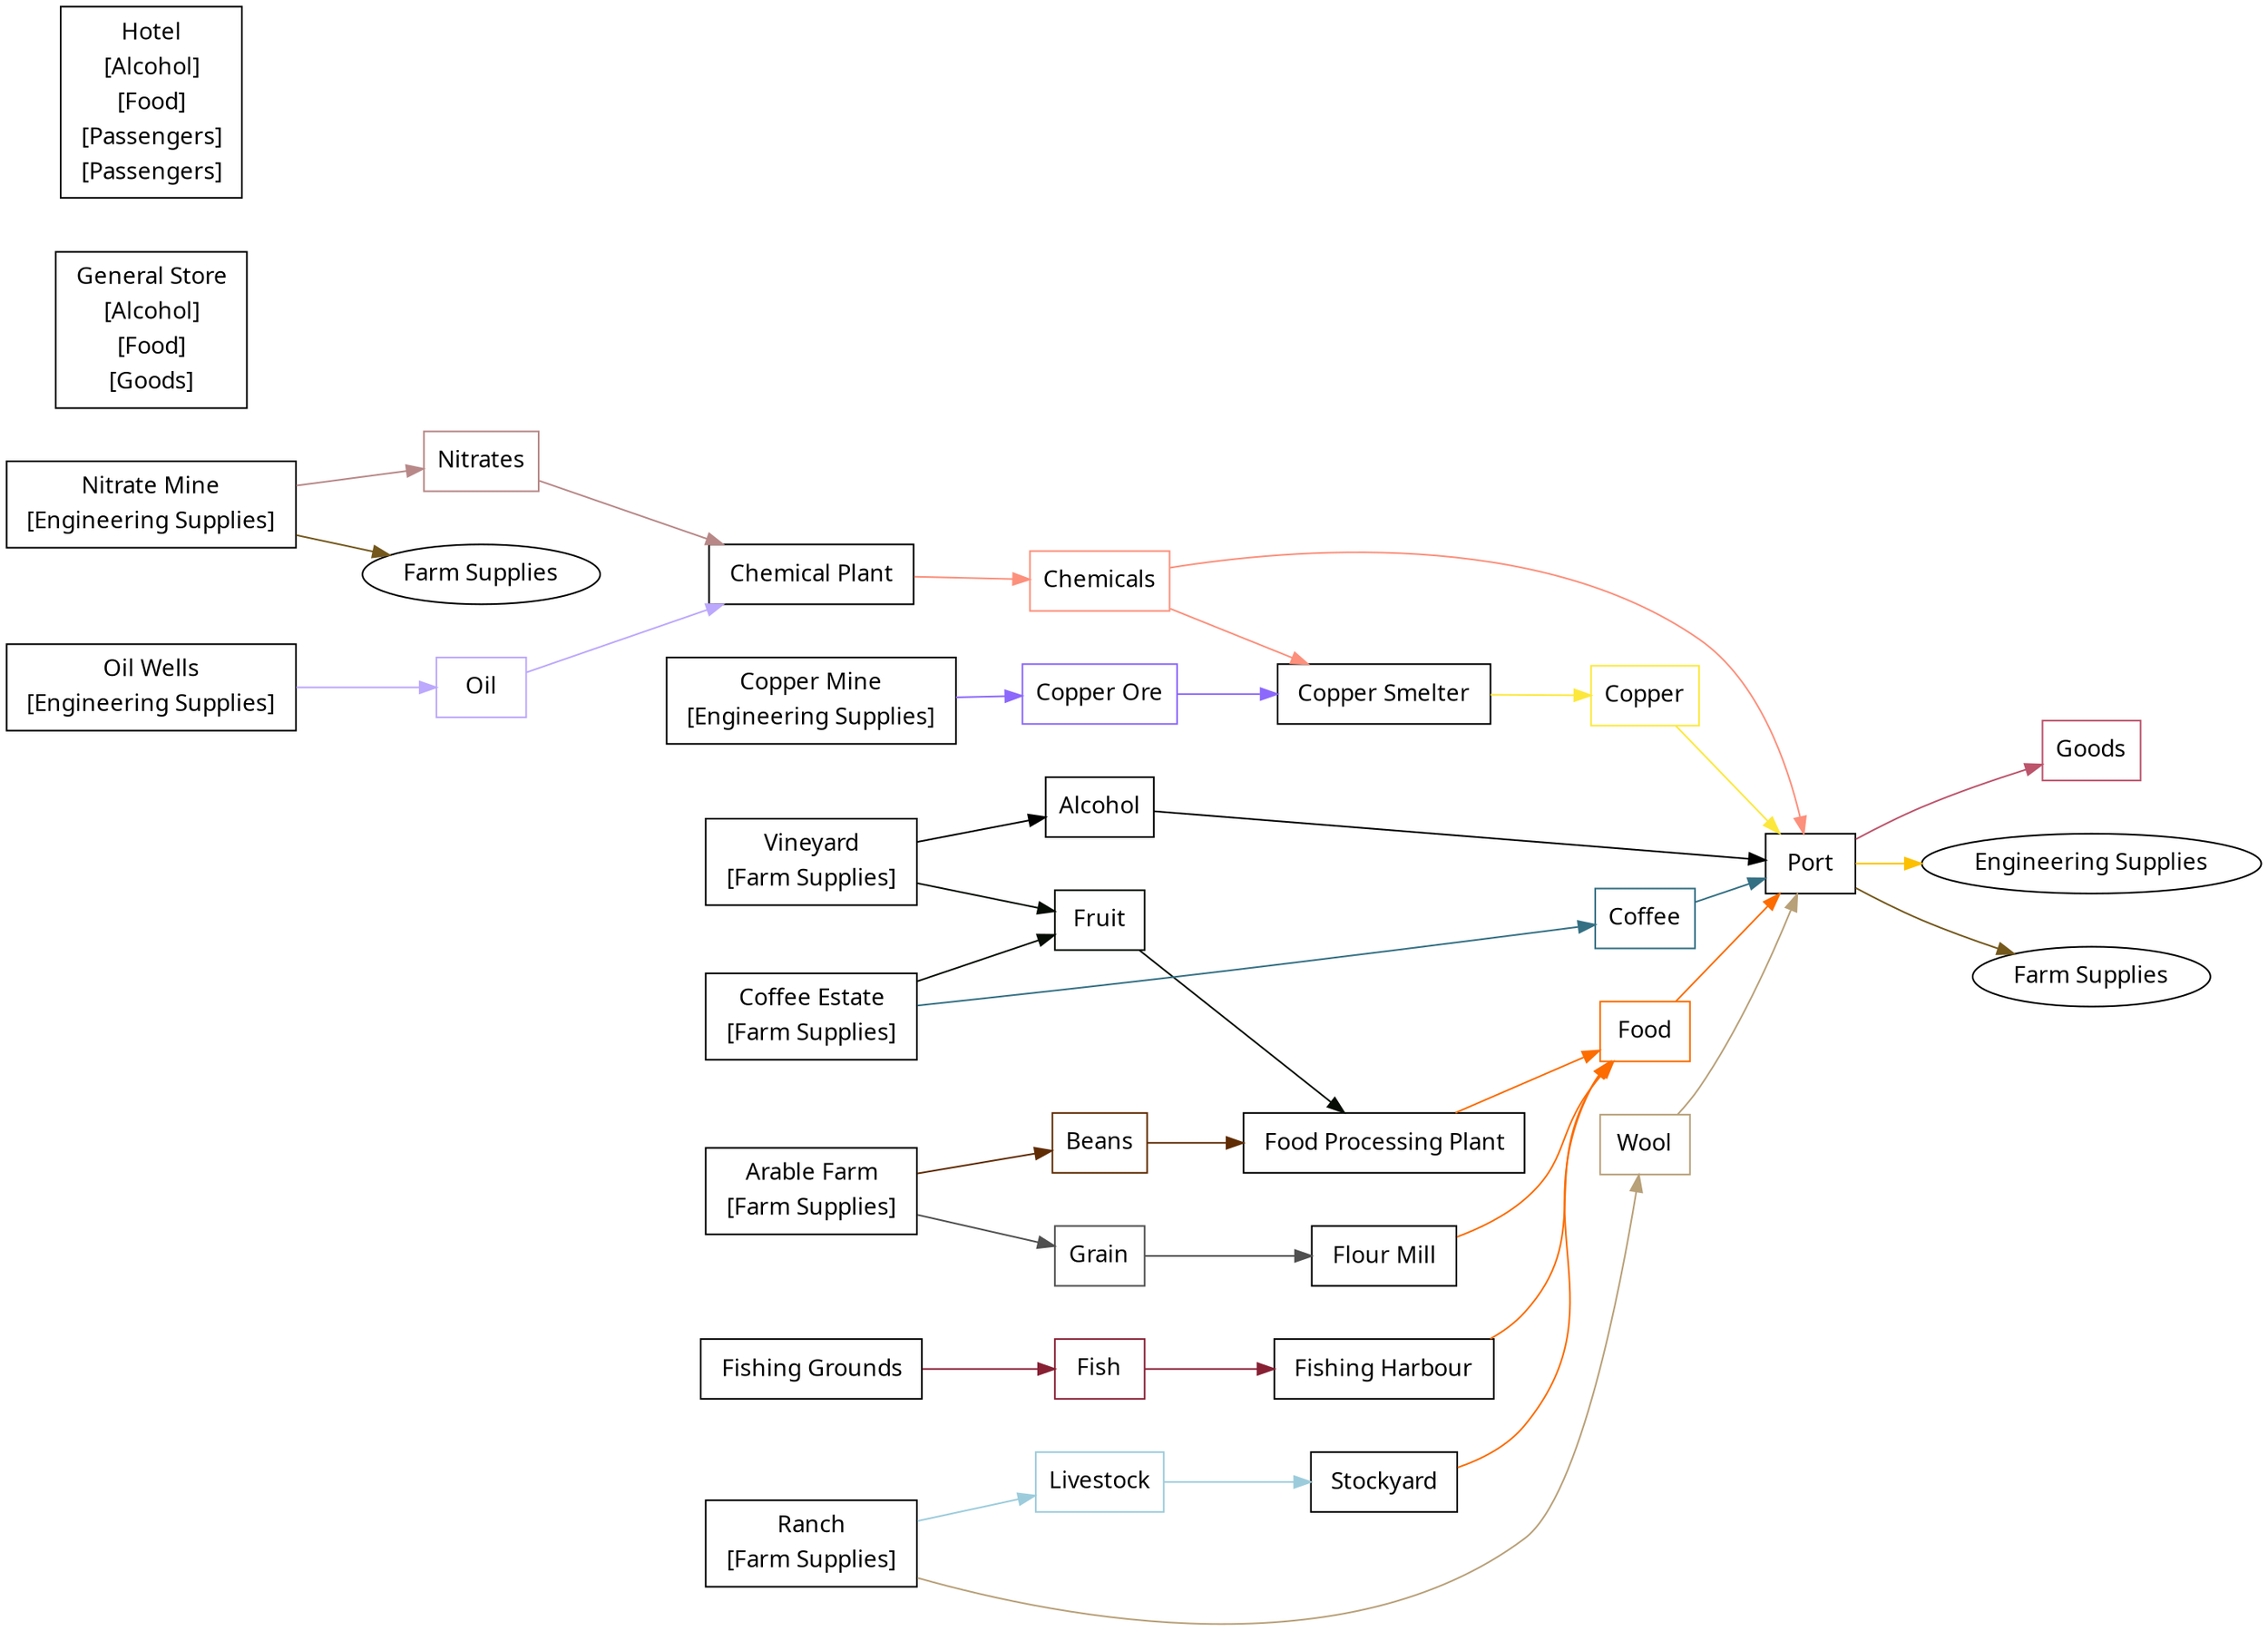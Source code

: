 digraph tropic_basic {
	graph [fname="docs/html/tropic_basic.dot",
		fontname="sans-serif",
		nodesep=0.44,
		rankdir=LR,
		ranksep=0.55,
		stylesheet="static/css/cargoflow_styles.css",
		tooltip="Tropic Basic"
	];
	C_alcohol	[color="#e000",
		fontname="sans-serif",
		href="cargos.html#alcohol",
		id=alcohol,
		label=Alcohol,
		shape=rectangle,
		target=_top];
	I_port	[fontname="sans-serif",
		href="industries.html#port",
		id=port,
		label=<
            <table border="0" cellborder="0">
                <tr><td>Port</td></tr>
                
                    
                    
                    
                
                    
                    
                    
                
                    
                    
                    
                
                    
                    
                    
                
                    
                    
                    
                
                    
                    
                    
                
            </table>
        >,
		shape=box,
		target=_top,
		tooltip=Port];
	C_alcohol -> I_port	[color="#e000",
		tooltip="Alcohol -> Port",
		weight=6];
	C_beans	[color="#602c4",
		fontname="sans-serif",
		href="cargos.html#beans",
		id=beans,
		label=Beans,
		shape=rectangle,
		target=_top];
	I_food_processor	[fontname="sans-serif",
		href="industries.html#food_processor",
		id=food_processor,
		label=<
            <table border="0" cellborder="0">
                <tr><td>Food Processing Plant</td></tr>
                
                    
                    
                    
                
                    
                    
                    
                
            </table>
        >,
		shape=box,
		target=_top,
		tooltip="Food Processing Plant"];
	C_beans -> I_food_processor	[color="#602c4",
		tooltip="Beans -> Food Processing Plant",
		weight=2];
	C_chemicals	[color="#fc907c",
		fontname="sans-serif",
		href="cargos.html#chemicals",
		id=chemicals,
		label=Chemicals,
		shape=rectangle,
		target=_top];
	I_copper_refinery	[fontname="sans-serif",
		href="industries.html#copper_refinery",
		id=copper_refinery,
		label=<
            <table border="0" cellborder="0">
                <tr><td>Copper Smelter</td></tr>
                
                    
                    
                    
                
                    
                    
                    
                
            </table>
        >,
		shape=box,
		target=_top,
		tooltip="Copper Smelter"];
	C_chemicals -> I_copper_refinery	[color="#fc907c",
		tooltip="Chemicals -> Copper Smelter",
		weight=2];
	C_chemicals -> I_port	[color="#fc907c",
		tooltip="Chemicals -> Port",
		weight=6];
	C_coffee	[color="#347084",
		fontname="sans-serif",
		href="cargos.html#coffee",
		id=coffee,
		label=Coffee,
		shape=rectangle,
		target=_top];
	C_coffee -> I_port	[color="#347084",
		tooltip="Coffee -> Port",
		weight=6];
	C_copper	[color="#fce83c",
		fontname="sans-serif",
		href="cargos.html#copper",
		id=copper,
		label=Copper,
		shape=rectangle,
		target=_top];
	C_copper -> I_port	[color="#fce83c",
		tooltip="Copper -> Port",
		weight=6];
	C_copper_ore	[color="#8c68fc",
		fontname="sans-serif",
		href="cargos.html#copper_ore",
		id=copper_ore,
		label="Copper Ore",
		shape=rectangle,
		target=_top];
	C_copper_ore -> I_copper_refinery	[color="#8c68fc",
		tooltip="Copper Ore -> Copper Smelter",
		weight=2];
	C_fish	[color="#882034",
		fontname="sans-serif",
		href="cargos.html#fish",
		id=fish,
		label=Fish,
		shape=rectangle,
		target=_top];
	I_fishing_harbour	[fontname="sans-serif",
		href="industries.html#fishing_harbour",
		id=fishing_harbour,
		label=<
            <table border="0" cellborder="0">
                <tr><td>Fishing Harbour</td></tr>
                
                    
                    
                    
                
            </table>
        >,
		shape=box,
		target=_top,
		tooltip="Fishing Harbour"];
	C_fish -> I_fishing_harbour	[color="#882034",
		tooltip="Fish -> Fishing Harbour",
		weight=1];
	C_food	[color="#fc6c0",
		fontname="sans-serif",
		href="cargos.html#food",
		id=food,
		label=Food,
		shape=rectangle,
		target=_top];
	C_food -> I_port	[color="#fc6c0",
		tooltip="Food -> Port",
		weight=6];
	C_fruits	[color="#060d4",
		fontname="sans-serif",
		href="cargos.html#fruits",
		id=fruits,
		label=Fruit,
		shape=rectangle,
		target=_top];
	C_fruits -> I_food_processor	[color="#060d4",
		tooltip="Fruit -> Food Processing Plant",
		weight=2];
	C_goods	[color="#bc546c",
		fontname="sans-serif",
		href="cargos.html#goods",
		id=goods,
		label=Goods,
		shape=rectangle,
		target=_top];
	C_grain	[color="#505050",
		fontname="sans-serif",
		href="cargos.html#grain",
		id=grain,
		label=Grain,
		shape=rectangle,
		target=_top];
	I_flour_mill	[fontname="sans-serif",
		href="industries.html#flour_mill",
		id=flour_mill,
		label=<
            <table border="0" cellborder="0">
                <tr><td>Flour Mill</td></tr>
                
                    
                    
                    
                
            </table>
        >,
		shape=box,
		target=_top,
		tooltip="Flour Mill"];
	C_grain -> I_flour_mill	[color="#505050",
		tooltip="Grain -> Flour Mill",
		weight=1];
	C_livestock	[color="#9cccdc",
		fontname="sans-serif",
		href="cargos.html#livestock",
		id=livestock,
		label=Livestock,
		shape=rectangle,
		target=_top];
	I_stockyard	[fontname="sans-serif",
		href="industries.html#stockyard",
		id=stockyard,
		label=<
            <table border="0" cellborder="0">
                <tr><td>Stockyard</td></tr>
                
                    
                    
                    
                
            </table>
        >,
		shape=box,
		target=_top,
		tooltip=Stockyard];
	C_livestock -> I_stockyard	[color="#9cccdc",
		tooltip="Livestock -> Stockyard",
		weight=1];
	C_nitrates	[color="#b88888",
		fontname="sans-serif",
		href="cargos.html#nitrates",
		id=nitrates,
		label=Nitrates,
		shape=rectangle,
		target=_top];
	I_chemical_plant	[fontname="sans-serif",
		href="industries.html#chemical_plant",
		id=chemical_plant,
		label=<
            <table border="0" cellborder="0">
                <tr><td>Chemical Plant</td></tr>
                
                    
                    
                    
                
                    
                    
                    
                
            </table>
        >,
		shape=box,
		target=_top,
		tooltip="Chemical Plant"];
	C_nitrates -> I_chemical_plant	[color="#b88888",
		tooltip="Nitrates -> Chemical Plant",
		weight=2];
	C_oil	[color="#bca8fc",
		fontname="sans-serif",
		href="cargos.html#oil",
		id=oil,
		label=Oil,
		shape=rectangle,
		target=_top];
	C_oil -> I_chemical_plant	[color="#bca8fc",
		tooltip="Oil -> Chemical Plant",
		weight=2];
	C_wool	[color="#b8a078",
		fontname="sans-serif",
		href="cargos.html#wool",
		id=wool,
		label=Wool,
		shape=rectangle,
		target=_top];
	C_wool -> I_port	[color="#b8a078",
		tooltip="Wool -> Port",
		weight=6];
	I_arable_farm	[fontname="sans-serif",
		href="industries.html#arable_farm",
		id=arable_farm,
		label=<
            <table border="0" cellborder="0">
                <tr><td>Arable Farm</td></tr>
                
                    
                        <tr><td>[Farm Supplies]</td></tr>
                    
                    
                    
                
            </table>
        >,
		shape=box,
		target=_top,
		tooltip="Arable Farm"];
	I_arable_farm -> C_beans	[color="#602c4",
		tooltip="Arable Farm -> Beans",
		weight=2];
	I_arable_farm -> C_grain	[color="#505050",
		tooltip="Arable Farm -> Grain",
		weight=2];
	I_chemical_plant -> C_chemicals	[color="#fc907c",
		tooltip="Chemical Plant -> Chemicals",
		weight=1];
	I_coffee_estate	[fontname="sans-serif",
		href="industries.html#coffee_estate",
		id=coffee_estate,
		label=<
            <table border="0" cellborder="0">
                <tr><td>Coffee Estate</td></tr>
                
                    
                        <tr><td>[Farm Supplies]</td></tr>
                    
                    
                    
                
            </table>
        >,
		shape=box,
		target=_top,
		tooltip="Coffee Estate"];
	I_coffee_estate -> C_coffee	[color="#347084",
		tooltip="Coffee Estate -> Coffee",
		weight=2];
	I_coffee_estate -> C_fruits	[color="#060d4",
		tooltip="Coffee Estate -> Fruit",
		weight=2];
	I_copper_mine	[fontname="sans-serif",
		href="industries.html#copper_mine",
		id=copper_mine,
		label=<
            <table border="0" cellborder="0">
                <tr><td>Copper Mine</td></tr>
                
                    
                        <tr><td>[Engineering Supplies]</td></tr>
                    
                    
                    
                
            </table>
        >,
		shape=box,
		target=_top,
		tooltip="Copper Mine"];
	I_copper_mine -> C_copper_ore	[color="#8c68fc",
		tooltip="Copper Mine -> Copper Ore",
		weight=1];
	I_copper_refinery -> C_copper	[color="#fce83c",
		tooltip="Copper Smelter -> Copper",
		weight=1];
	I_fishing_grounds	[fontname="sans-serif",
		href="industries.html#fishing_grounds",
		id=fishing_grounds,
		label=<
            <table border="0" cellborder="0">
                <tr><td>Fishing Grounds</td></tr>
                
            </table>
        >,
		shape=box,
		target=_top,
		tooltip="Fishing Grounds"];
	I_fishing_grounds -> C_fish	[color="#882034",
		tooltip="Fishing Grounds -> Fish",
		weight=1];
	I_fishing_harbour -> C_food	[color="#fc6c0",
		tooltip="Fishing Harbour -> Food",
		weight=1];
	I_flour_mill -> C_food	[color="#fc6c0",
		tooltip="Flour Mill -> Food",
		weight=1];
	I_food_processor -> C_food	[color="#fc6c0",
		tooltip="Food Processing Plant -> Food",
		weight=1];
	I_general_store	[fontname="sans-serif",
		href="industries.html#general_store",
		id=general_store,
		label=<
            <table border="0" cellborder="0">
                <tr><td>General Store</td></tr>
                
                    
                    
                    
                        <tr><td>[Alcohol]</td></tr>
                    
                
                    
                    
                    
                        <tr><td>[Food]</td></tr>
                    
                
                    
                    
                    
                        <tr><td>[Goods]</td></tr>
                    
                
            </table>
        >,
		shape=box,
		target=_top,
		tooltip="General Store"];
	I_hotel	[fontname="sans-serif",
		href="industries.html#hotel",
		id=hotel,
		label=<
            <table border="0" cellborder="0">
                <tr><td>Hotel</td></tr>
                
                    
                    
                    
                        <tr><td>[Alcohol]</td></tr>
                    
                
                    
                    
                    
                        <tr><td>[Food]</td></tr>
                    
                
                    
                    
                        <tr><td>[Passengers]</td></tr>
                    
                    
                        <tr><td>[Passengers]</td></tr>
                    
                
            </table>
        >,
		shape=box,
		target=_top,
		tooltip=Hotel];
	I_nitrate_mine	[fontname="sans-serif",
		href="industries.html#nitrate_mine",
		id=nitrate_mine,
		label=<
            <table border="0" cellborder="0">
                <tr><td>Nitrate Mine</td></tr>
                
                    
                        <tr><td>[Engineering Supplies]</td></tr>
                    
                    
                    
                
            </table>
        >,
		shape=box,
		target=_top,
		tooltip="Nitrate Mine"];
	I_nitrate_mine -> C_nitrates	[color="#b88888",
		tooltip="Nitrate Mine -> Nitrates",
		weight=2];
	C_farm_supplies_nitrate_mine	[fontname="sans-serif",
		href="cargos.html#farm_supplies",
		id=farm_supplies,
		label="Farm Supplies",
		shape=ellipse,
		target=_top];
	I_nitrate_mine -> C_farm_supplies_nitrate_mine	[color="#74581c",
		tooltip="Nitrate Mine -> Farm Supplies",
		weight=2];
	I_oil_wells	[fontname="sans-serif",
		href="industries.html#oil_wells",
		id=oil_wells,
		label=<
            <table border="0" cellborder="0">
                <tr><td>Oil Wells</td></tr>
                
                    
                        <tr><td>[Engineering Supplies]</td></tr>
                    
                    
                    
                
            </table>
        >,
		shape=box,
		target=_top,
		tooltip="Oil Wells"];
	I_oil_wells -> C_oil	[color="#bca8fc",
		tooltip="Oil Wells -> Oil",
		weight=1];
	I_port -> C_goods	[color="#bc546c",
		tooltip="Port -> Goods",
		weight=3];
	C_engineering_supplies_port	[fontname="sans-serif",
		href="cargos.html#engineering_supplies",
		id=engineering_supplies,
		label="Engineering Supplies",
		shape=ellipse,
		target=_top];
	I_port -> C_engineering_supplies_port	[color="#fcc00",
		tooltip="Port -> Engineering Supplies",
		weight=3];
	C_farm_supplies_port	[fontname="sans-serif",
		href="cargos.html#farm_supplies",
		id=farm_supplies,
		label="Farm Supplies",
		shape=ellipse,
		target=_top];
	I_port -> C_farm_supplies_port	[color="#74581c",
		tooltip="Port -> Farm Supplies",
		weight=3];
	I_ranch	[fontname="sans-serif",
		href="industries.html#ranch",
		id=ranch,
		label=<
            <table border="0" cellborder="0">
                <tr><td>Ranch</td></tr>
                
                    
                        <tr><td>[Farm Supplies]</td></tr>
                    
                    
                    
                
            </table>
        >,
		shape=box,
		target=_top,
		tooltip=Ranch];
	I_ranch -> C_livestock	[color="#9cccdc",
		tooltip="Ranch -> Livestock",
		weight=2];
	I_ranch -> C_wool	[color="#b8a078",
		tooltip="Ranch -> Wool",
		weight=2];
	I_stockyard -> C_food	[color="#fc6c0",
		tooltip="Stockyard -> Food",
		weight=1];
	I_vineyard	[fontname="sans-serif",
		href="industries.html#vineyard",
		id=vineyard,
		label=<
            <table border="0" cellborder="0">
                <tr><td>Vineyard</td></tr>
                
                    
                        <tr><td>[Farm Supplies]</td></tr>
                    
                    
                    
                
            </table>
        >,
		shape=box,
		target=_top,
		tooltip=Vineyard];
	I_vineyard -> C_alcohol	[color="#e000",
		tooltip="Vineyard -> Alcohol",
		weight=2];
	I_vineyard -> C_fruits	[color="#060d4",
		tooltip="Vineyard -> Fruit",
		weight=2];
}
